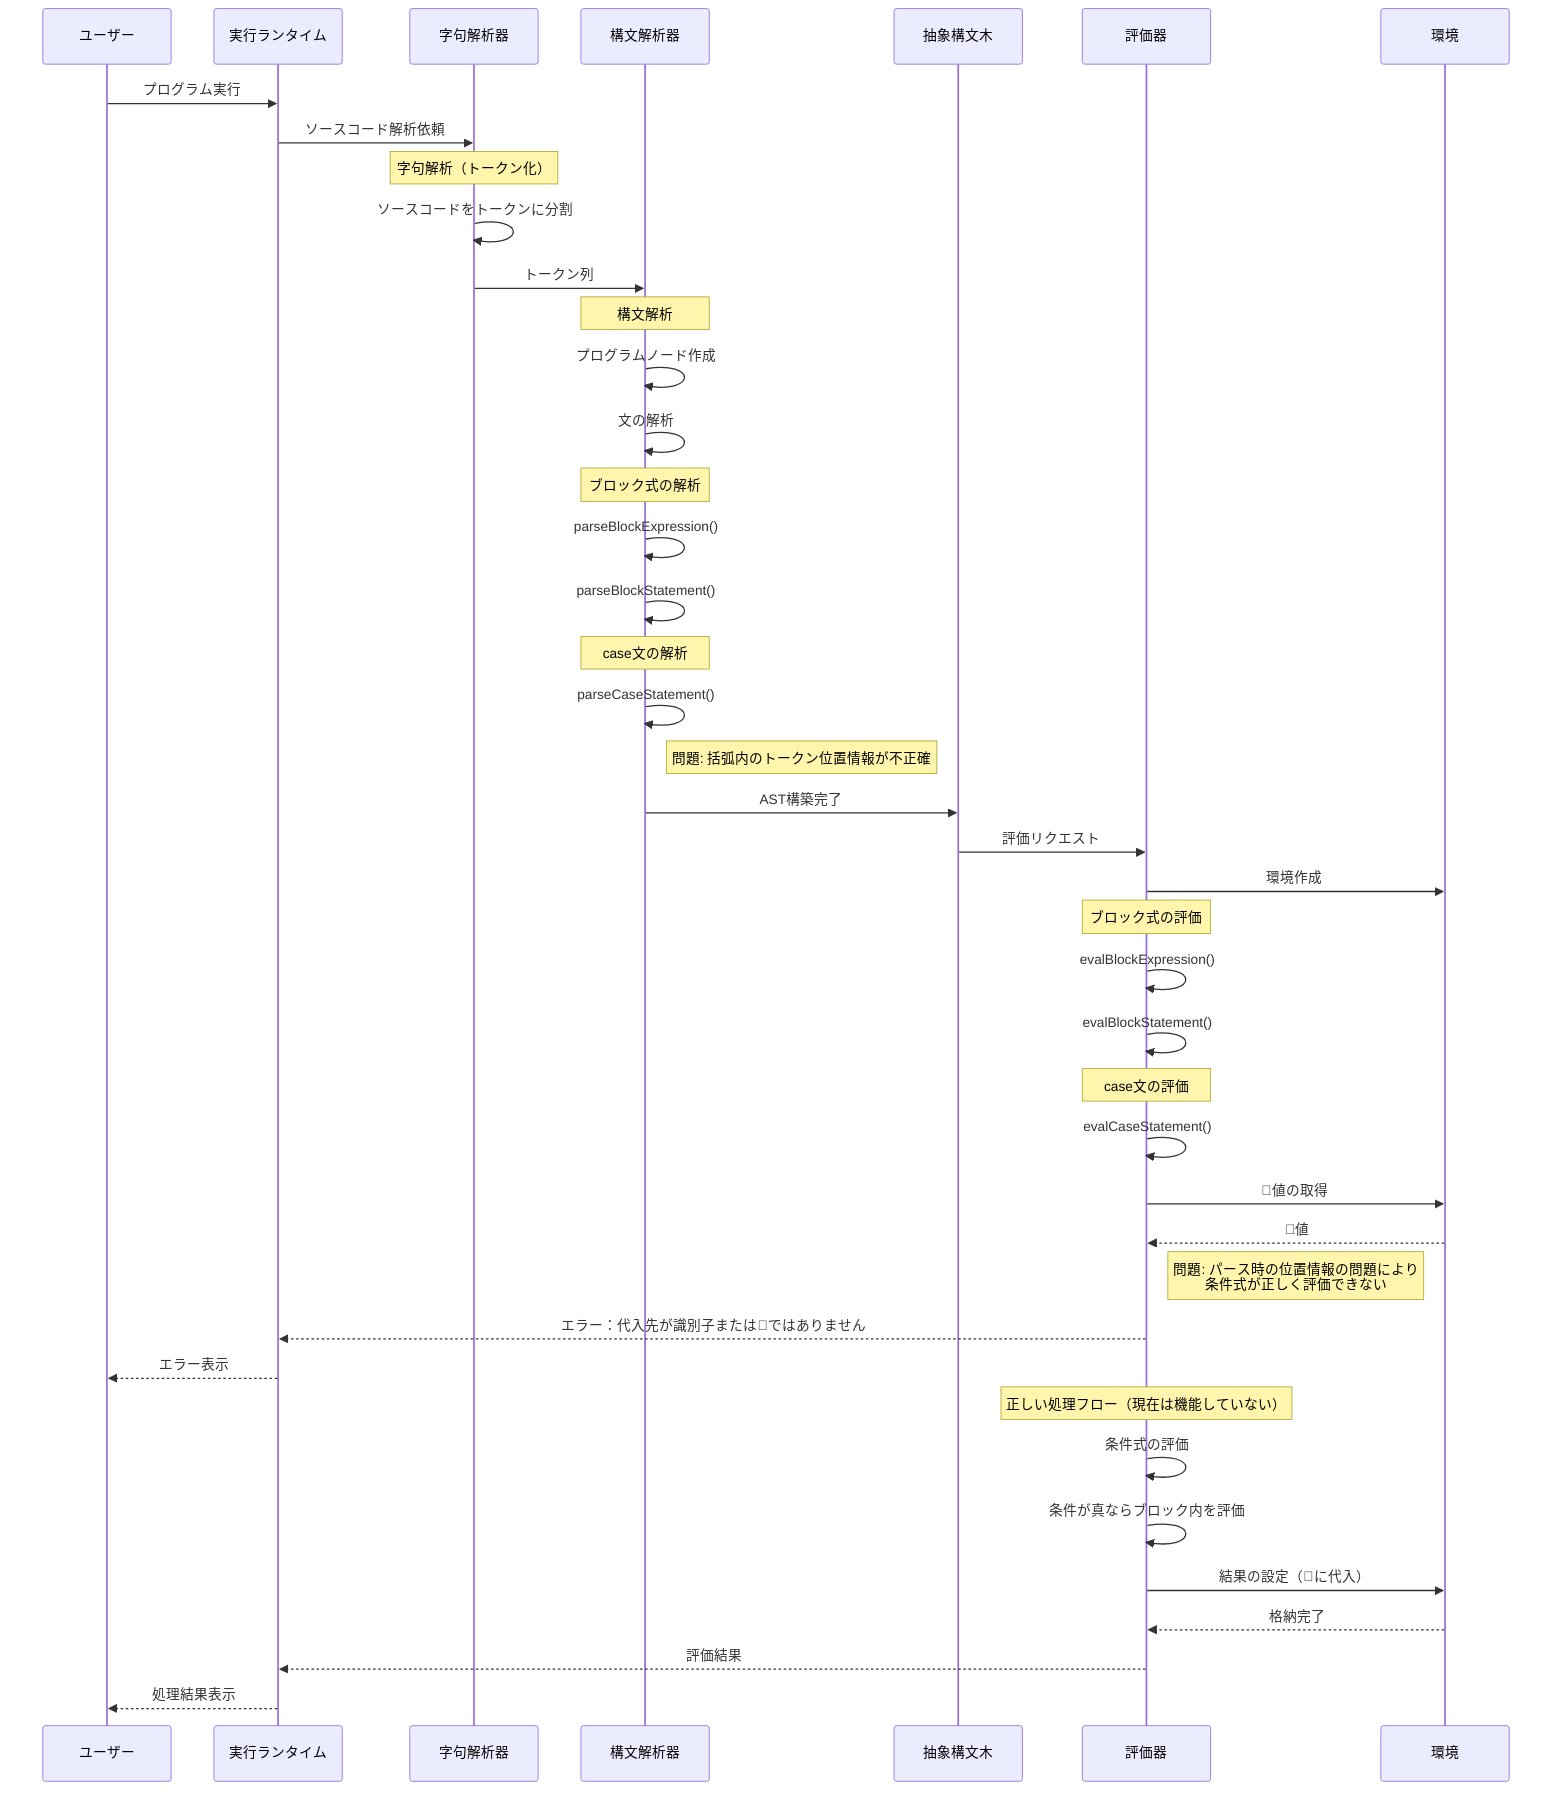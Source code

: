 sequenceDiagram
    %% シーケンス図のパーティシパント定義
    participant User as ユーザー
    participant Runtime as 実行ランタイム
    participant Lexer as 字句解析器
    participant Parser as 構文解析器
    participant AST as 抽象構文木
    participant Evaluator as 評価器
    participant Environment as 環境

    %% プログラム実行開始
    User->>Runtime: プログラム実行
    Runtime->>Lexer: ソースコード解析依頼
    
    %% 字句解析プロセス
    Note over Lexer: 字句解析（トークン化）
    Lexer->>Lexer: ソースコードをトークンに分割
    Lexer->>Parser: トークン列
    
    %% 構文解析プロセス
    Note over Parser: 構文解析
    Parser->>Parser: プログラムノード作成
    Parser->>Parser: 文の解析
    
    %% ブロック式の解析に関する問題
    Note over Parser: ブロック式の解析
    Parser->>Parser: parseBlockExpression()
    Parser->>Parser: parseBlockStatement()
    
    %% case文の解析
    Note over Parser: case文の解析
    Parser->>Parser: parseCaseStatement()
    Note right of Parser: 問題: 括弧内のトークン位置情報が不正確
    
    %% AST構築
    Parser->>AST: AST構築完了
    
    %% 評価プロセス
    AST->>Evaluator: 評価リクエスト
    
    %% 環境設定
    Evaluator->>Environment: 環境作成
    
    %% ブロック式の評価
    Note over Evaluator: ブロック式の評価
    Evaluator->>Evaluator: evalBlockExpression()
    Evaluator->>Evaluator: evalBlockStatement()
    
    %% ネストしたcase文処理の問題箇所
    Note over Evaluator: case文の評価
    Evaluator->>Evaluator: evalCaseStatement()
    Evaluator->>Environment: 🍕値の取得
    Environment-->>Evaluator: 🍕値
    
    %% エラーが発生するポイント
    Note right of Evaluator: 問題: パース時の位置情報の問題により<br/>条件式が正しく評価できない
    Evaluator-->>Runtime: エラー：代入先が識別子または💩ではありません
    Runtime-->>User: エラー表示
    
    %% 本来の正しい処理フロー
    Note over Evaluator: 正しい処理フロー（現在は機能していない）
    Evaluator->>Evaluator: 条件式の評価
    Evaluator->>Evaluator: 条件が真ならブロック内を評価
    Evaluator->>Environment: 結果の設定（💩に代入）
    Environment-->>Evaluator: 格納完了
    Evaluator-->>Runtime: 評価結果
    Runtime-->>User: 処理結果表示